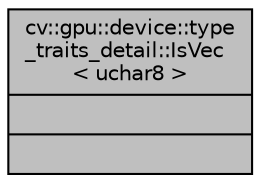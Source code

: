 digraph "cv::gpu::device::type_traits_detail::IsVec&lt; uchar8 &gt;"
{
 // LATEX_PDF_SIZE
  edge [fontname="Helvetica",fontsize="10",labelfontname="Helvetica",labelfontsize="10"];
  node [fontname="Helvetica",fontsize="10",shape=record];
  Node1 [label="{cv::gpu::device::type\l_traits_detail::IsVec\l\< uchar8 \>\n||}",height=0.2,width=0.4,color="black", fillcolor="grey75", style="filled", fontcolor="black",tooltip=" "];
}
